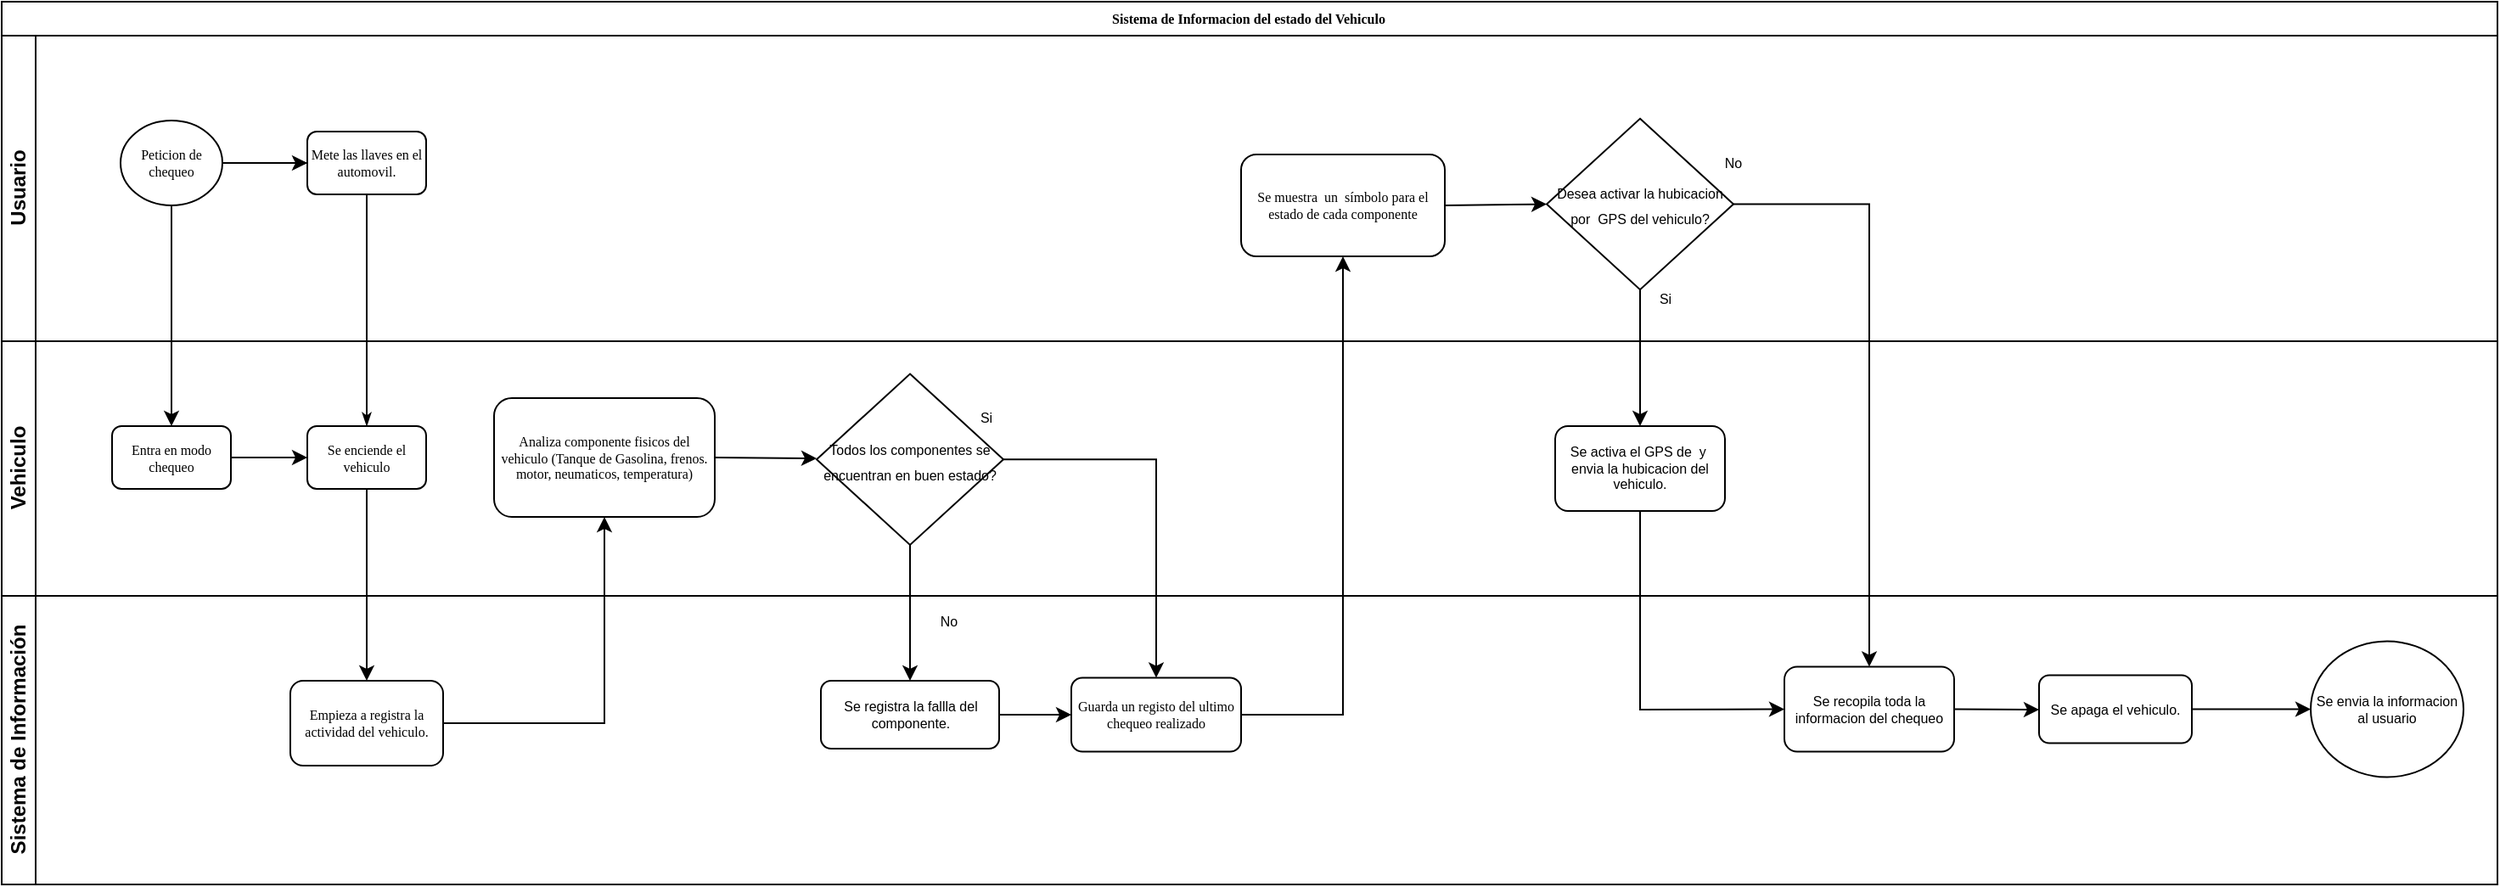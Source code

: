 <mxfile version="20.8.5" type="github">
  <diagram name="Page-1" id="c7488fd3-1785-93aa-aadb-54a6760d102a">
    <mxGraphModel dx="1066" dy="414" grid="1" gridSize="10" guides="1" tooltips="1" connect="1" arrows="1" fold="1" page="1" pageScale="1" pageWidth="1100" pageHeight="850" background="none" math="0" shadow="0">
      <root>
        <mxCell id="0" />
        <mxCell id="1" parent="0" />
        <mxCell id="2b4e8129b02d487f-1" value="Sistema de Informacion del estado del Vehiculo&amp;nbsp;" style="swimlane;html=1;childLayout=stackLayout;horizontal=1;startSize=20;horizontalStack=0;rounded=0;shadow=0;labelBackgroundColor=none;strokeWidth=1;fontFamily=Verdana;fontSize=8;align=center;" parent="1" vertex="1">
          <mxGeometry x="180" y="70" width="1470" height="520" as="geometry" />
        </mxCell>
        <mxCell id="2b4e8129b02d487f-24" style="edgeStyle=orthogonalEdgeStyle;rounded=0;html=1;labelBackgroundColor=none;startArrow=none;startFill=0;startSize=5;endArrow=classicThin;endFill=1;endSize=5;jettySize=auto;orthogonalLoop=1;strokeWidth=1;fontFamily=Verdana;fontSize=8" parent="2b4e8129b02d487f-1" source="2b4e8129b02d487f-6" target="2b4e8129b02d487f-12" edge="1">
          <mxGeometry relative="1" as="geometry" />
        </mxCell>
        <mxCell id="W_u4hgsqB1Eb9iGtBPcu-11" value="" style="endArrow=classic;html=1;rounded=0;exitX=0.5;exitY=1;exitDx=0;exitDy=0;entryX=0.5;entryY=0;entryDx=0;entryDy=0;" edge="1" parent="2b4e8129b02d487f-1" source="2b4e8129b02d487f-12" target="W_u4hgsqB1Eb9iGtBPcu-10">
          <mxGeometry width="50" height="50" relative="1" as="geometry">
            <mxPoint x="350" y="350" as="sourcePoint" />
            <mxPoint x="400" y="300" as="targetPoint" />
          </mxGeometry>
        </mxCell>
        <mxCell id="W_u4hgsqB1Eb9iGtBPcu-13" value="" style="endArrow=classic;html=1;rounded=0;exitX=1;exitY=0.5;exitDx=0;exitDy=0;entryX=0.5;entryY=1;entryDx=0;entryDy=0;" edge="1" parent="2b4e8129b02d487f-1" source="W_u4hgsqB1Eb9iGtBPcu-10" target="W_u4hgsqB1Eb9iGtBPcu-15">
          <mxGeometry width="50" height="50" relative="1" as="geometry">
            <mxPoint x="320" y="310" as="sourcePoint" />
            <mxPoint x="330" y="290" as="targetPoint" />
            <Array as="points">
              <mxPoint x="355" y="425" />
            </Array>
          </mxGeometry>
        </mxCell>
        <mxCell id="W_u4hgsqB1Eb9iGtBPcu-22" value="" style="endArrow=classic;html=1;rounded=0;fontSize=8;exitX=0.5;exitY=1;exitDx=0;exitDy=0;entryX=0.5;entryY=0;entryDx=0;entryDy=0;" edge="1" parent="2b4e8129b02d487f-1" source="W_u4hgsqB1Eb9iGtBPcu-19" target="W_u4hgsqB1Eb9iGtBPcu-25">
          <mxGeometry width="50" height="50" relative="1" as="geometry">
            <mxPoint x="380" y="270" as="sourcePoint" />
            <mxPoint x="430" y="220" as="targetPoint" />
          </mxGeometry>
        </mxCell>
        <mxCell id="W_u4hgsqB1Eb9iGtBPcu-29" style="edgeStyle=orthogonalEdgeStyle;rounded=0;orthogonalLoop=1;jettySize=auto;html=1;fontSize=8;entryX=0.5;entryY=0;entryDx=0;entryDy=0;exitX=1;exitY=0.5;exitDx=0;exitDy=0;" edge="1" parent="2b4e8129b02d487f-1" source="W_u4hgsqB1Eb9iGtBPcu-19" target="W_u4hgsqB1Eb9iGtBPcu-20">
          <mxGeometry relative="1" as="geometry">
            <mxPoint x="690" y="390" as="targetPoint" />
            <mxPoint x="620" y="310" as="sourcePoint" />
            <Array as="points">
              <mxPoint x="680" y="270" />
            </Array>
          </mxGeometry>
        </mxCell>
        <mxCell id="W_u4hgsqB1Eb9iGtBPcu-34" value="" style="endArrow=classic;html=1;rounded=0;fontSize=8;entryX=0.5;entryY=1;entryDx=0;entryDy=0;exitX=1;exitY=0.5;exitDx=0;exitDy=0;" edge="1" parent="2b4e8129b02d487f-1" source="W_u4hgsqB1Eb9iGtBPcu-20" target="2b4e8129b02d487f-17">
          <mxGeometry width="50" height="50" relative="1" as="geometry">
            <mxPoint x="760" y="410" as="sourcePoint" />
            <mxPoint x="740" y="290" as="targetPoint" />
            <Array as="points">
              <mxPoint x="790" y="420" />
            </Array>
          </mxGeometry>
        </mxCell>
        <mxCell id="2b4e8129b02d487f-2" value="Usuario" style="swimlane;html=1;startSize=20;horizontal=0;swimlaneLine=1;" parent="2b4e8129b02d487f-1" vertex="1">
          <mxGeometry y="20" width="1470" height="180" as="geometry" />
        </mxCell>
        <mxCell id="2b4e8129b02d487f-18" style="edgeStyle=orthogonalEdgeStyle;rounded=0;html=1;labelBackgroundColor=none;startArrow=none;startFill=0;startSize=5;endArrow=classicThin;endFill=1;endSize=5;jettySize=auto;orthogonalLoop=1;strokeWidth=1;fontFamily=Verdana;fontSize=8" parent="2b4e8129b02d487f-2" source="2b4e8129b02d487f-5" target="2b4e8129b02d487f-6" edge="1">
          <mxGeometry relative="1" as="geometry" />
        </mxCell>
        <mxCell id="W_u4hgsqB1Eb9iGtBPcu-2" value="" style="edgeStyle=orthogonalEdgeStyle;rounded=0;orthogonalLoop=1;jettySize=auto;html=1;" edge="1" parent="2b4e8129b02d487f-2" source="2b4e8129b02d487f-5" target="2b4e8129b02d487f-6">
          <mxGeometry relative="1" as="geometry" />
        </mxCell>
        <mxCell id="2b4e8129b02d487f-5" value="Peticion de chequeo" style="ellipse;whiteSpace=wrap;html=1;rounded=0;shadow=0;labelBackgroundColor=none;strokeWidth=1;fontFamily=Verdana;fontSize=8;align=center;" parent="2b4e8129b02d487f-2" vertex="1">
          <mxGeometry x="70" y="50" width="60" height="50" as="geometry" />
        </mxCell>
        <mxCell id="2b4e8129b02d487f-6" value="Mete las llaves en el automovil." style="rounded=1;whiteSpace=wrap;html=1;shadow=0;labelBackgroundColor=none;strokeWidth=1;fontFamily=Verdana;fontSize=8;align=center;" parent="2b4e8129b02d487f-2" vertex="1">
          <mxGeometry x="180" y="56.5" width="70" height="37" as="geometry" />
        </mxCell>
        <mxCell id="2b4e8129b02d487f-17" value="Se muestra&amp;nbsp; un&amp;nbsp; símbolo para el estado de cada componente" style="rounded=1;whiteSpace=wrap;html=1;shadow=0;labelBackgroundColor=none;strokeWidth=1;fontFamily=Verdana;fontSize=8;align=center;" parent="2b4e8129b02d487f-2" vertex="1">
          <mxGeometry x="730" y="70" width="120" height="60" as="geometry" />
        </mxCell>
        <mxCell id="W_u4hgsqB1Eb9iGtBPcu-41" value="&lt;div style=&quot;&quot;&gt;&lt;span style=&quot;background-color: initial;&quot;&gt;&lt;font style=&quot;font-size: 8px;&quot;&gt;Desea activar la hubicacion por&amp;nbsp; GPS del vehiculo?&lt;/font&gt;&lt;/span&gt;&lt;/div&gt;" style="rhombus;whiteSpace=wrap;html=1;align=center;" vertex="1" parent="2b4e8129b02d487f-2">
          <mxGeometry x="910" y="48.87" width="110" height="100.75" as="geometry" />
        </mxCell>
        <mxCell id="W_u4hgsqB1Eb9iGtBPcu-42" value="" style="endArrow=classic;html=1;rounded=0;fontSize=8;exitX=1;exitY=0.5;exitDx=0;exitDy=0;entryX=0;entryY=0.5;entryDx=0;entryDy=0;" edge="1" parent="2b4e8129b02d487f-2" source="2b4e8129b02d487f-17" target="W_u4hgsqB1Eb9iGtBPcu-41">
          <mxGeometry width="50" height="50" relative="1" as="geometry">
            <mxPoint x="820" y="250" as="sourcePoint" />
            <mxPoint x="870" y="200" as="targetPoint" />
          </mxGeometry>
        </mxCell>
        <mxCell id="W_u4hgsqB1Eb9iGtBPcu-54" value="Si" style="text;html=1;strokeColor=none;fillColor=none;align=center;verticalAlign=middle;whiteSpace=wrap;rounded=0;fontSize=8;" vertex="1" parent="2b4e8129b02d487f-2">
          <mxGeometry x="950" y="140" width="60" height="30" as="geometry" />
        </mxCell>
        <mxCell id="W_u4hgsqB1Eb9iGtBPcu-61" value="No" style="text;html=1;strokeColor=none;fillColor=none;align=center;verticalAlign=middle;whiteSpace=wrap;rounded=0;fontSize=8;" vertex="1" parent="2b4e8129b02d487f-2">
          <mxGeometry x="990" y="59.81" width="60" height="30.38" as="geometry" />
        </mxCell>
        <mxCell id="2b4e8129b02d487f-3" value="Vehiculo" style="swimlane;html=1;startSize=20;horizontal=0;" parent="2b4e8129b02d487f-1" vertex="1">
          <mxGeometry y="200" width="1470" height="150" as="geometry" />
        </mxCell>
        <mxCell id="2b4e8129b02d487f-12" value="Se enciende el vehiculo" style="rounded=1;whiteSpace=wrap;html=1;shadow=0;labelBackgroundColor=none;strokeWidth=1;fontFamily=Verdana;fontSize=8;align=center;" parent="2b4e8129b02d487f-3" vertex="1">
          <mxGeometry x="180" y="50.0" width="70" height="37" as="geometry" />
        </mxCell>
        <mxCell id="W_u4hgsqB1Eb9iGtBPcu-15" value="Analiza componente fisicos del vehiculo (Tanque de Gasolina, frenos. motor, neumaticos, temperatura)" style="rounded=1;whiteSpace=wrap;html=1;shadow=0;labelBackgroundColor=none;strokeWidth=1;fontFamily=Verdana;fontSize=8;align=center;" vertex="1" parent="2b4e8129b02d487f-3">
          <mxGeometry x="290" y="33.5" width="130" height="70" as="geometry" />
        </mxCell>
        <mxCell id="W_u4hgsqB1Eb9iGtBPcu-19" value="&lt;div style=&quot;&quot;&gt;&lt;span style=&quot;background-color: initial;&quot;&gt;&lt;font style=&quot;font-size: 8px;&quot;&gt;Todos los componentes se encuentran en buen estado?&lt;/font&gt;&lt;/span&gt;&lt;/div&gt;" style="rhombus;whiteSpace=wrap;html=1;align=center;" vertex="1" parent="2b4e8129b02d487f-3">
          <mxGeometry x="480" y="19.25" width="110" height="100.75" as="geometry" />
        </mxCell>
        <mxCell id="W_u4hgsqB1Eb9iGtBPcu-24" value="Si" style="text;html=1;strokeColor=none;fillColor=none;align=center;verticalAlign=middle;whiteSpace=wrap;rounded=0;fontSize=8;" vertex="1" parent="2b4e8129b02d487f-3">
          <mxGeometry x="550" y="30" width="60" height="30" as="geometry" />
        </mxCell>
        <mxCell id="W_u4hgsqB1Eb9iGtBPcu-64" value="Se activa el GPS de&amp;nbsp; y&amp;nbsp; envia la hubicacion del vehiculo." style="rounded=1;whiteSpace=wrap;html=1;fontSize=8;" vertex="1" parent="2b4e8129b02d487f-3">
          <mxGeometry x="915" y="50" width="100" height="50" as="geometry" />
        </mxCell>
        <mxCell id="2b4e8129b02d487f-7" value="Entra en modo chequeo" style="rounded=1;whiteSpace=wrap;html=1;shadow=0;labelBackgroundColor=none;strokeWidth=1;fontFamily=Verdana;fontSize=8;align=center;" parent="2b4e8129b02d487f-3" vertex="1">
          <mxGeometry x="65" y="50" width="70" height="37" as="geometry" />
        </mxCell>
        <mxCell id="W_u4hgsqB1Eb9iGtBPcu-9" value="" style="endArrow=classic;html=1;rounded=0;exitX=1;exitY=0.5;exitDx=0;exitDy=0;entryX=0;entryY=0.5;entryDx=0;entryDy=0;" edge="1" parent="2b4e8129b02d487f-3" source="2b4e8129b02d487f-7" target="2b4e8129b02d487f-12">
          <mxGeometry width="50" height="50" relative="1" as="geometry">
            <mxPoint x="160" y="68.5" as="sourcePoint" />
            <mxPoint x="330" y="-60" as="targetPoint" />
          </mxGeometry>
        </mxCell>
        <mxCell id="2b4e8129b02d487f-4" value="Sistema de Información" style="swimlane;html=1;startSize=20;horizontal=0;" parent="2b4e8129b02d487f-1" vertex="1">
          <mxGeometry y="350" width="1470" height="170" as="geometry" />
        </mxCell>
        <mxCell id="W_u4hgsqB1Eb9iGtBPcu-10" value="Empieza a registra la actividad del vehiculo." style="rounded=1;whiteSpace=wrap;html=1;shadow=0;labelBackgroundColor=none;strokeWidth=1;fontFamily=Verdana;fontSize=8;align=center;" vertex="1" parent="2b4e8129b02d487f-4">
          <mxGeometry x="170" y="50" width="90" height="50" as="geometry" />
        </mxCell>
        <mxCell id="W_u4hgsqB1Eb9iGtBPcu-20" value="Guarda un registo del ultimo chequeo realizado" style="rounded=1;whiteSpace=wrap;html=1;shadow=0;labelBackgroundColor=none;strokeWidth=1;fontFamily=Verdana;fontSize=8;align=center;" vertex="1" parent="2b4e8129b02d487f-4">
          <mxGeometry x="630" y="48.25" width="100" height="43.5" as="geometry" />
        </mxCell>
        <mxCell id="W_u4hgsqB1Eb9iGtBPcu-25" value="Se registra la fallla del componente." style="rounded=1;whiteSpace=wrap;html=1;fontSize=8;" vertex="1" parent="2b4e8129b02d487f-4">
          <mxGeometry x="482.5" y="50" width="105" height="40" as="geometry" />
        </mxCell>
        <mxCell id="W_u4hgsqB1Eb9iGtBPcu-33" value="" style="endArrow=classic;html=1;rounded=0;fontSize=8;exitX=1;exitY=0.5;exitDx=0;exitDy=0;entryX=0;entryY=0.5;entryDx=0;entryDy=0;" edge="1" parent="2b4e8129b02d487f-4" source="W_u4hgsqB1Eb9iGtBPcu-25" target="W_u4hgsqB1Eb9iGtBPcu-20">
          <mxGeometry width="50" height="50" relative="1" as="geometry">
            <mxPoint x="690" y="-10" as="sourcePoint" />
            <mxPoint x="740" y="-60" as="targetPoint" />
          </mxGeometry>
        </mxCell>
        <mxCell id="W_u4hgsqB1Eb9iGtBPcu-27" value="No" style="text;html=1;strokeColor=none;fillColor=none;align=center;verticalAlign=middle;whiteSpace=wrap;rounded=0;fontSize=8;" vertex="1" parent="2b4e8129b02d487f-4">
          <mxGeometry x="527.5" width="60" height="30" as="geometry" />
        </mxCell>
        <mxCell id="W_u4hgsqB1Eb9iGtBPcu-65" value="Se recopila toda la informacion del chequeo" style="rounded=1;whiteSpace=wrap;html=1;fontSize=8;" vertex="1" parent="2b4e8129b02d487f-4">
          <mxGeometry x="1050" y="41.75" width="100" height="50" as="geometry" />
        </mxCell>
        <mxCell id="W_u4hgsqB1Eb9iGtBPcu-71" value="Se apaga el vehiculo." style="rounded=1;whiteSpace=wrap;html=1;fontSize=8;" vertex="1" parent="2b4e8129b02d487f-4">
          <mxGeometry x="1200" y="46.75" width="90" height="40" as="geometry" />
        </mxCell>
        <mxCell id="W_u4hgsqB1Eb9iGtBPcu-72" value="Se envia la informacion al usuario" style="ellipse;whiteSpace=wrap;html=1;fontSize=8;" vertex="1" parent="2b4e8129b02d487f-4">
          <mxGeometry x="1360" y="26.75" width="90" height="80" as="geometry" />
        </mxCell>
        <mxCell id="W_u4hgsqB1Eb9iGtBPcu-73" value="" style="endArrow=classic;html=1;rounded=0;fontSize=8;exitX=1;exitY=0.5;exitDx=0;exitDy=0;entryX=0;entryY=0.5;entryDx=0;entryDy=0;" edge="1" parent="2b4e8129b02d487f-4" source="W_u4hgsqB1Eb9iGtBPcu-71" target="W_u4hgsqB1Eb9iGtBPcu-72">
          <mxGeometry width="50" height="50" relative="1" as="geometry">
            <mxPoint x="1350" y="-20" as="sourcePoint" />
            <mxPoint x="1400" y="-70" as="targetPoint" />
          </mxGeometry>
        </mxCell>
        <mxCell id="W_u4hgsqB1Eb9iGtBPcu-66" value="" style="endArrow=classic;html=1;rounded=0;fontSize=8;entryX=0;entryY=0.5;entryDx=0;entryDy=0;exitX=0.5;exitY=1;exitDx=0;exitDy=0;" edge="1" parent="2b4e8129b02d487f-1" source="W_u4hgsqB1Eb9iGtBPcu-64" target="W_u4hgsqB1Eb9iGtBPcu-65">
          <mxGeometry width="50" height="50" relative="1" as="geometry">
            <mxPoint x="880" y="370" as="sourcePoint" />
            <mxPoint x="930" y="320" as="targetPoint" />
            <Array as="points">
              <mxPoint x="965" y="417" />
            </Array>
          </mxGeometry>
        </mxCell>
        <mxCell id="W_u4hgsqB1Eb9iGtBPcu-62" value="" style="endArrow=classic;html=1;rounded=0;fontSize=8;exitX=0.5;exitY=1;exitDx=0;exitDy=0;entryX=0.5;entryY=0;entryDx=0;entryDy=0;" edge="1" parent="2b4e8129b02d487f-1" source="W_u4hgsqB1Eb9iGtBPcu-41" target="W_u4hgsqB1Eb9iGtBPcu-64">
          <mxGeometry width="50" height="50" relative="1" as="geometry">
            <mxPoint x="980" y="170" as="sourcePoint" />
            <mxPoint x="985" y="250" as="targetPoint" />
          </mxGeometry>
        </mxCell>
        <mxCell id="W_u4hgsqB1Eb9iGtBPcu-52" style="edgeStyle=orthogonalEdgeStyle;rounded=0;orthogonalLoop=1;jettySize=auto;html=1;fontSize=8;entryX=0.5;entryY=0;entryDx=0;entryDy=0;exitX=1;exitY=0.5;exitDx=0;exitDy=0;" edge="1" parent="2b4e8129b02d487f-1" source="W_u4hgsqB1Eb9iGtBPcu-41" target="W_u4hgsqB1Eb9iGtBPcu-65">
          <mxGeometry relative="1" as="geometry">
            <mxPoint x="1130" y="248.67" as="targetPoint" />
            <mxPoint x="1040" y="120.045" as="sourcePoint" />
            <Array as="points">
              <mxPoint x="1100" y="119" />
            </Array>
          </mxGeometry>
        </mxCell>
        <mxCell id="W_u4hgsqB1Eb9iGtBPcu-37" style="edgeStyle=orthogonalEdgeStyle;rounded=0;orthogonalLoop=1;jettySize=auto;html=1;exitX=0.5;exitY=1;exitDx=0;exitDy=0;entryX=0.5;entryY=0;entryDx=0;entryDy=0;fontSize=8;" edge="1" parent="2b4e8129b02d487f-1" source="2b4e8129b02d487f-5" target="2b4e8129b02d487f-7">
          <mxGeometry relative="1" as="geometry" />
        </mxCell>
        <mxCell id="W_u4hgsqB1Eb9iGtBPcu-18" value="" style="endArrow=classic;html=1;rounded=0;exitX=1;exitY=0.5;exitDx=0;exitDy=0;" edge="1" parent="1" source="W_u4hgsqB1Eb9iGtBPcu-15">
          <mxGeometry width="50" height="50" relative="1" as="geometry">
            <mxPoint x="500" y="350" as="sourcePoint" />
            <mxPoint x="660" y="339" as="targetPoint" />
          </mxGeometry>
        </mxCell>
        <mxCell id="W_u4hgsqB1Eb9iGtBPcu-67" value="" style="endArrow=classic;html=1;rounded=0;fontSize=8;exitX=1;exitY=0.5;exitDx=0;exitDy=0;" edge="1" parent="1" source="W_u4hgsqB1Eb9iGtBPcu-65">
          <mxGeometry width="50" height="50" relative="1" as="geometry">
            <mxPoint x="1060" y="350" as="sourcePoint" />
            <mxPoint x="1380" y="487" as="targetPoint" />
          </mxGeometry>
        </mxCell>
      </root>
    </mxGraphModel>
  </diagram>
</mxfile>
